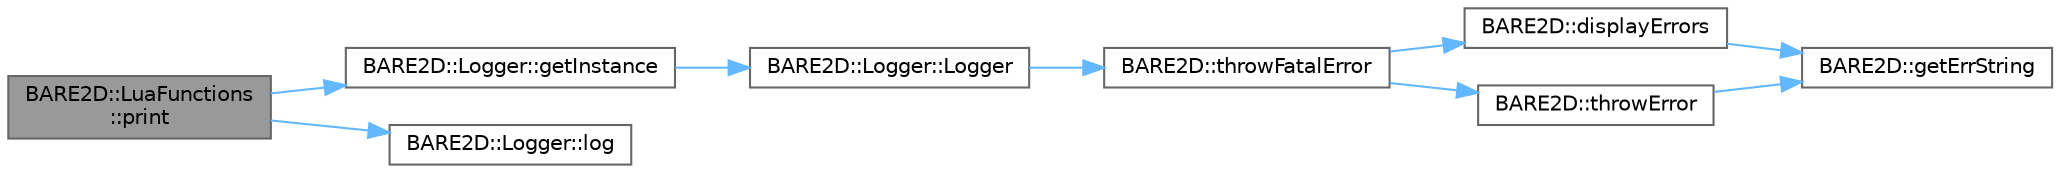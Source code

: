 digraph "BARE2D::LuaFunctions::print"
{
 // INTERACTIVE_SVG=YES
 // LATEX_PDF_SIZE
  bgcolor="transparent";
  edge [fontname=Helvetica,fontsize=10,labelfontname=Helvetica,labelfontsize=10];
  node [fontname=Helvetica,fontsize=10,shape=box,height=0.2,width=0.4];
  rankdir="LR";
  Node1 [label="BARE2D::LuaFunctions\l::print",height=0.2,width=0.4,color="gray40", fillcolor="grey60", style="filled", fontcolor="black",tooltip="Uses the Logger to print to the screen and log. Takes one argument, a string to print."];
  Node1 -> Node2 [color="steelblue1",style="solid"];
  Node2 [label="BARE2D::Logger::getInstance",height=0.2,width=0.4,color="grey40", fillcolor="white", style="filled",URL="$class_b_a_r_e2_d_1_1_logger.html#af9e46266b594528fe87ce3e9264033ec",tooltip=" "];
  Node2 -> Node3 [color="steelblue1",style="solid"];
  Node3 [label="BARE2D::Logger::Logger",height=0.2,width=0.4,color="grey40", fillcolor="white", style="filled",URL="$class_b_a_r_e2_d_1_1_logger.html#a731b4fafcc2878fe66360b1c9c0febdc",tooltip=" "];
  Node3 -> Node4 [color="steelblue1",style="solid"];
  Node4 [label="BARE2D::throwFatalError",height=0.2,width=0.4,color="grey40", fillcolor="white", style="filled",URL="$namespace_b_a_r_e2_d.html#aed4332e42208fed2905a8b0845dad4d1",tooltip="Throws an error (fatal). Also calls displayErrors and exits the program."];
  Node4 -> Node5 [color="steelblue1",style="solid"];
  Node5 [label="BARE2D::displayErrors",height=0.2,width=0.4,color="grey40", fillcolor="white", style="filled",URL="$namespace_b_a_r_e2_d.html#a8d6a0fa02837ab9ebba5b67cc21f9e35",tooltip="Displays the latest thrown errors (really just all the thrown errors) in the console."];
  Node5 -> Node6 [color="steelblue1",style="solid"];
  Node6 [label="BARE2D::getErrString",height=0.2,width=0.4,color="grey40", fillcolor="white", style="filled",URL="$namespace_b_a_r_e2_d.html#a7951c5decc1f7edc3c4f78ed2f579c85",tooltip="Returns the string representing/explaining the error that occurred."];
  Node4 -> Node7 [color="steelblue1",style="solid"];
  Node7 [label="BARE2D::throwError",height=0.2,width=0.4,color="grey40", fillcolor="white", style="filled",URL="$namespace_b_a_r_e2_d.html#a0d8f8a98bf559e6d2eda28ae744f486c",tooltip="Throws an error silently. Adds it to the pile."];
  Node7 -> Node6 [color="steelblue1",style="solid"];
  Node1 -> Node8 [color="steelblue1",style="solid"];
  Node8 [label="BARE2D::Logger::log",height=0.2,width=0.4,color="grey40", fillcolor="white", style="filled",URL="$class_b_a_r_e2_d_1_1_logger.html#a76c97e021ee75d17defbc794f68a965b",tooltip="Logs a message to a file and the terminal."];
}
